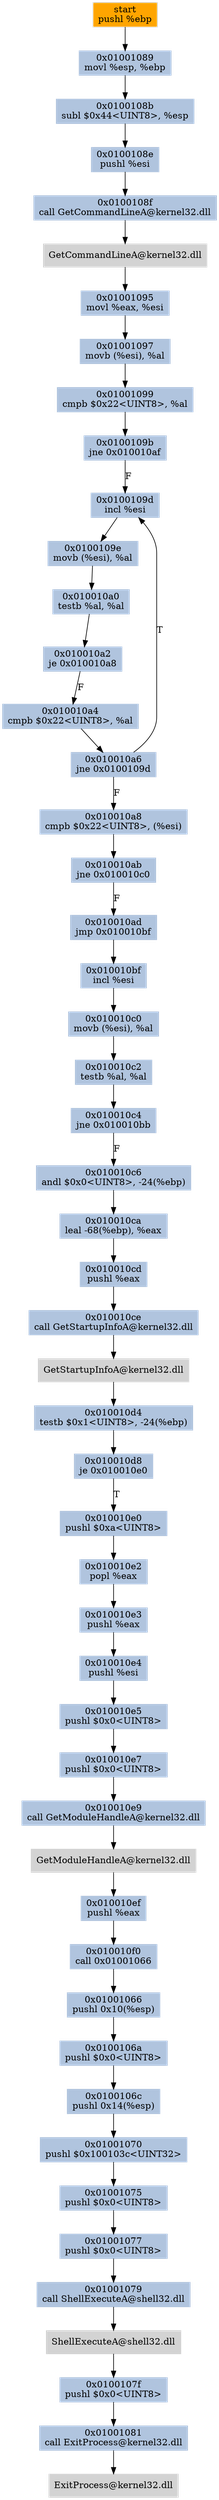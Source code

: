 digraph G {
node[shape=rectangle,style=filled,fillcolor=lightsteelblue,color=lightsteelblue]
bgcolor="transparent"
a0x01001088pushl_ebp[label="start\npushl %ebp",color="lightgrey",fillcolor="orange"];
a0x01001089movl_esp_ebp[label="0x01001089\nmovl %esp, %ebp"];
a0x0100108bsubl_0x44UINT8_esp[label="0x0100108b\nsubl $0x44<UINT8>, %esp"];
a0x0100108epushl_esi[label="0x0100108e\npushl %esi"];
a0x0100108fcall_GetCommandLineA_kernel32_dll[label="0x0100108f\ncall GetCommandLineA@kernel32.dll"];
GetCommandLineA_kernel32_dll[label="GetCommandLineA@kernel32.dll",color="lightgrey",fillcolor="lightgrey"];
a0x01001095movl_eax_esi[label="0x01001095\nmovl %eax, %esi"];
a0x01001097movb_esi__al[label="0x01001097\nmovb (%esi), %al"];
a0x01001099cmpb_0x22UINT8_al[label="0x01001099\ncmpb $0x22<UINT8>, %al"];
a0x0100109bjne_0x010010af[label="0x0100109b\njne 0x010010af"];
a0x0100109dincl_esi[label="0x0100109d\nincl %esi"];
a0x0100109emovb_esi__al[label="0x0100109e\nmovb (%esi), %al"];
a0x010010a0testb_al_al[label="0x010010a0\ntestb %al, %al"];
a0x010010a2je_0x010010a8[label="0x010010a2\nje 0x010010a8"];
a0x010010a4cmpb_0x22UINT8_al[label="0x010010a4\ncmpb $0x22<UINT8>, %al"];
a0x010010a6jne_0x0100109d[label="0x010010a6\njne 0x0100109d"];
a0x010010a8cmpb_0x22UINT8_esi_[label="0x010010a8\ncmpb $0x22<UINT8>, (%esi)"];
a0x010010abjne_0x010010c0[label="0x010010ab\njne 0x010010c0"];
a0x010010adjmp_0x010010bf[label="0x010010ad\njmp 0x010010bf"];
a0x010010bfincl_esi[label="0x010010bf\nincl %esi"];
a0x010010c0movb_esi__al[label="0x010010c0\nmovb (%esi), %al"];
a0x010010c2testb_al_al[label="0x010010c2\ntestb %al, %al"];
a0x010010c4jne_0x010010bb[label="0x010010c4\njne 0x010010bb"];
a0x010010c6andl_0x0UINT8__24ebp_[label="0x010010c6\nandl $0x0<UINT8>, -24(%ebp)"];
a0x010010caleal__68ebp__eax[label="0x010010ca\nleal -68(%ebp), %eax"];
a0x010010cdpushl_eax[label="0x010010cd\npushl %eax"];
a0x010010cecall_GetStartupInfoA_kernel32_dll[label="0x010010ce\ncall GetStartupInfoA@kernel32.dll"];
GetStartupInfoA_kernel32_dll[label="GetStartupInfoA@kernel32.dll",color="lightgrey",fillcolor="lightgrey"];
a0x010010d4testb_0x1UINT8__24ebp_[label="0x010010d4\ntestb $0x1<UINT8>, -24(%ebp)"];
a0x010010d8je_0x010010e0[label="0x010010d8\nje 0x010010e0"];
a0x010010e0pushl_0xaUINT8[label="0x010010e0\npushl $0xa<UINT8>"];
a0x010010e2popl_eax[label="0x010010e2\npopl %eax"];
a0x010010e3pushl_eax[label="0x010010e3\npushl %eax"];
a0x010010e4pushl_esi[label="0x010010e4\npushl %esi"];
a0x010010e5pushl_0x0UINT8[label="0x010010e5\npushl $0x0<UINT8>"];
a0x010010e7pushl_0x0UINT8[label="0x010010e7\npushl $0x0<UINT8>"];
a0x010010e9call_GetModuleHandleA_kernel32_dll[label="0x010010e9\ncall GetModuleHandleA@kernel32.dll"];
GetModuleHandleA_kernel32_dll[label="GetModuleHandleA@kernel32.dll",color="lightgrey",fillcolor="lightgrey"];
a0x010010efpushl_eax[label="0x010010ef\npushl %eax"];
a0x010010f0call_0x01001066[label="0x010010f0\ncall 0x01001066"];
a0x01001066pushl_0x10esp_[label="0x01001066\npushl 0x10(%esp)"];
a0x0100106apushl_0x0UINT8[label="0x0100106a\npushl $0x0<UINT8>"];
a0x0100106cpushl_0x14esp_[label="0x0100106c\npushl 0x14(%esp)"];
a0x01001070pushl_0x100103cUINT32[label="0x01001070\npushl $0x100103c<UINT32>"];
a0x01001075pushl_0x0UINT8[label="0x01001075\npushl $0x0<UINT8>"];
a0x01001077pushl_0x0UINT8[label="0x01001077\npushl $0x0<UINT8>"];
a0x01001079call_ShellExecuteA_shell32_dll[label="0x01001079\ncall ShellExecuteA@shell32.dll"];
ShellExecuteA_shell32_dll[label="ShellExecuteA@shell32.dll",color="lightgrey",fillcolor="lightgrey"];
a0x0100107fpushl_0x0UINT8[label="0x0100107f\npushl $0x0<UINT8>"];
a0x01001081call_ExitProcess_kernel32_dll[label="0x01001081\ncall ExitProcess@kernel32.dll"];
ExitProcess_kernel32_dll[label="ExitProcess@kernel32.dll",color="lightgrey",fillcolor="lightgrey"];
a0x01001088pushl_ebp -> a0x01001089movl_esp_ebp [color="#000000"];
a0x01001089movl_esp_ebp -> a0x0100108bsubl_0x44UINT8_esp [color="#000000"];
a0x0100108bsubl_0x44UINT8_esp -> a0x0100108epushl_esi [color="#000000"];
a0x0100108epushl_esi -> a0x0100108fcall_GetCommandLineA_kernel32_dll [color="#000000"];
a0x0100108fcall_GetCommandLineA_kernel32_dll -> GetCommandLineA_kernel32_dll [color="#000000"];
GetCommandLineA_kernel32_dll -> a0x01001095movl_eax_esi [color="#000000"];
a0x01001095movl_eax_esi -> a0x01001097movb_esi__al [color="#000000"];
a0x01001097movb_esi__al -> a0x01001099cmpb_0x22UINT8_al [color="#000000"];
a0x01001099cmpb_0x22UINT8_al -> a0x0100109bjne_0x010010af [color="#000000"];
a0x0100109bjne_0x010010af -> a0x0100109dincl_esi [color="#000000",label="F"];
a0x0100109dincl_esi -> a0x0100109emovb_esi__al [color="#000000"];
a0x0100109emovb_esi__al -> a0x010010a0testb_al_al [color="#000000"];
a0x010010a0testb_al_al -> a0x010010a2je_0x010010a8 [color="#000000"];
a0x010010a2je_0x010010a8 -> a0x010010a4cmpb_0x22UINT8_al [color="#000000",label="F"];
a0x010010a4cmpb_0x22UINT8_al -> a0x010010a6jne_0x0100109d [color="#000000"];
a0x010010a6jne_0x0100109d -> a0x0100109dincl_esi [color="#000000",label="T"];
a0x010010a6jne_0x0100109d -> a0x010010a8cmpb_0x22UINT8_esi_ [color="#000000",label="F"];
a0x010010a8cmpb_0x22UINT8_esi_ -> a0x010010abjne_0x010010c0 [color="#000000"];
a0x010010abjne_0x010010c0 -> a0x010010adjmp_0x010010bf [color="#000000",label="F"];
a0x010010adjmp_0x010010bf -> a0x010010bfincl_esi [color="#000000"];
a0x010010bfincl_esi -> a0x010010c0movb_esi__al [color="#000000"];
a0x010010c0movb_esi__al -> a0x010010c2testb_al_al [color="#000000"];
a0x010010c2testb_al_al -> a0x010010c4jne_0x010010bb [color="#000000"];
a0x010010c4jne_0x010010bb -> a0x010010c6andl_0x0UINT8__24ebp_ [color="#000000",label="F"];
a0x010010c6andl_0x0UINT8__24ebp_ -> a0x010010caleal__68ebp__eax [color="#000000"];
a0x010010caleal__68ebp__eax -> a0x010010cdpushl_eax [color="#000000"];
a0x010010cdpushl_eax -> a0x010010cecall_GetStartupInfoA_kernel32_dll [color="#000000"];
a0x010010cecall_GetStartupInfoA_kernel32_dll -> GetStartupInfoA_kernel32_dll [color="#000000"];
GetStartupInfoA_kernel32_dll -> a0x010010d4testb_0x1UINT8__24ebp_ [color="#000000"];
a0x010010d4testb_0x1UINT8__24ebp_ -> a0x010010d8je_0x010010e0 [color="#000000"];
a0x010010d8je_0x010010e0 -> a0x010010e0pushl_0xaUINT8 [color="#000000",label="T"];
a0x010010e0pushl_0xaUINT8 -> a0x010010e2popl_eax [color="#000000"];
a0x010010e2popl_eax -> a0x010010e3pushl_eax [color="#000000"];
a0x010010e3pushl_eax -> a0x010010e4pushl_esi [color="#000000"];
a0x010010e4pushl_esi -> a0x010010e5pushl_0x0UINT8 [color="#000000"];
a0x010010e5pushl_0x0UINT8 -> a0x010010e7pushl_0x0UINT8 [color="#000000"];
a0x010010e7pushl_0x0UINT8 -> a0x010010e9call_GetModuleHandleA_kernel32_dll [color="#000000"];
a0x010010e9call_GetModuleHandleA_kernel32_dll -> GetModuleHandleA_kernel32_dll [color="#000000"];
GetModuleHandleA_kernel32_dll -> a0x010010efpushl_eax [color="#000000"];
a0x010010efpushl_eax -> a0x010010f0call_0x01001066 [color="#000000"];
a0x010010f0call_0x01001066 -> a0x01001066pushl_0x10esp_ [color="#000000"];
a0x01001066pushl_0x10esp_ -> a0x0100106apushl_0x0UINT8 [color="#000000"];
a0x0100106apushl_0x0UINT8 -> a0x0100106cpushl_0x14esp_ [color="#000000"];
a0x0100106cpushl_0x14esp_ -> a0x01001070pushl_0x100103cUINT32 [color="#000000"];
a0x01001070pushl_0x100103cUINT32 -> a0x01001075pushl_0x0UINT8 [color="#000000"];
a0x01001075pushl_0x0UINT8 -> a0x01001077pushl_0x0UINT8 [color="#000000"];
a0x01001077pushl_0x0UINT8 -> a0x01001079call_ShellExecuteA_shell32_dll [color="#000000"];
a0x01001079call_ShellExecuteA_shell32_dll -> ShellExecuteA_shell32_dll [color="#000000"];
ShellExecuteA_shell32_dll -> a0x0100107fpushl_0x0UINT8 [color="#000000"];
a0x0100107fpushl_0x0UINT8 -> a0x01001081call_ExitProcess_kernel32_dll [color="#000000"];
a0x01001081call_ExitProcess_kernel32_dll -> ExitProcess_kernel32_dll [color="#000000"];
}
